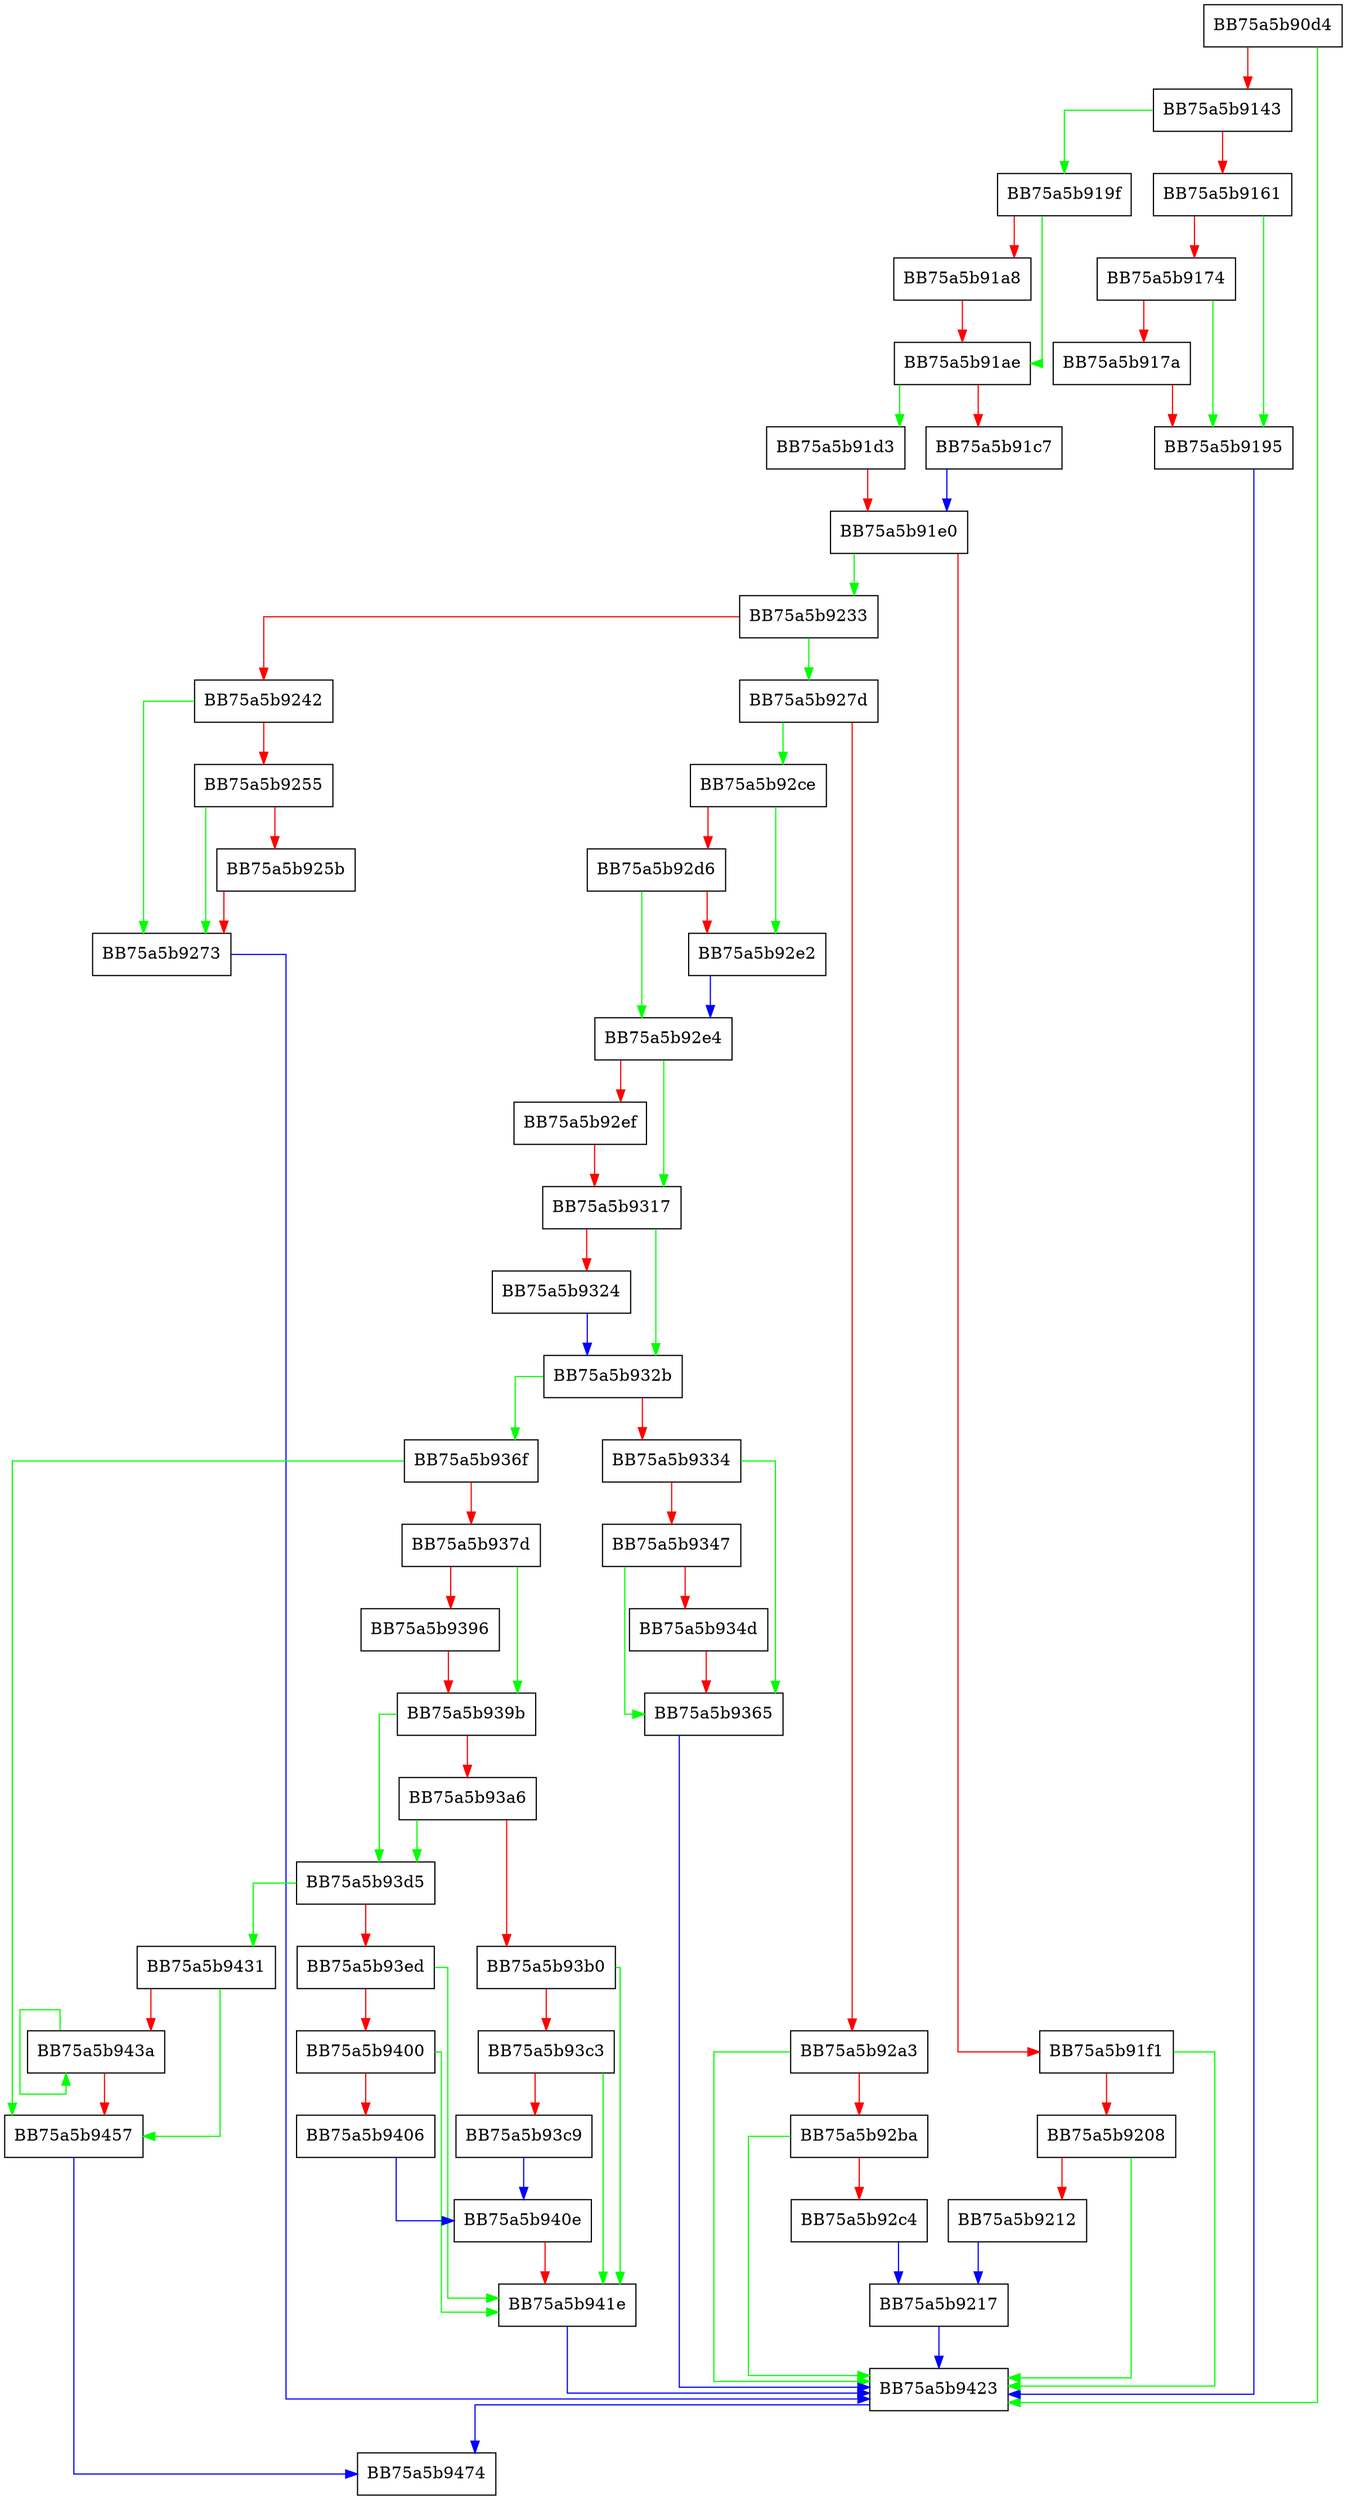 digraph preload_database {
  node [shape="box"];
  graph [splines=ortho];
  BB75a5b90d4 -> BB75a5b9423 [color="green"];
  BB75a5b90d4 -> BB75a5b9143 [color="red"];
  BB75a5b9143 -> BB75a5b919f [color="green"];
  BB75a5b9143 -> BB75a5b9161 [color="red"];
  BB75a5b9161 -> BB75a5b9195 [color="green"];
  BB75a5b9161 -> BB75a5b9174 [color="red"];
  BB75a5b9174 -> BB75a5b9195 [color="green"];
  BB75a5b9174 -> BB75a5b917a [color="red"];
  BB75a5b917a -> BB75a5b9195 [color="red"];
  BB75a5b9195 -> BB75a5b9423 [color="blue"];
  BB75a5b919f -> BB75a5b91ae [color="green"];
  BB75a5b919f -> BB75a5b91a8 [color="red"];
  BB75a5b91a8 -> BB75a5b91ae [color="red"];
  BB75a5b91ae -> BB75a5b91d3 [color="green"];
  BB75a5b91ae -> BB75a5b91c7 [color="red"];
  BB75a5b91c7 -> BB75a5b91e0 [color="blue"];
  BB75a5b91d3 -> BB75a5b91e0 [color="red"];
  BB75a5b91e0 -> BB75a5b9233 [color="green"];
  BB75a5b91e0 -> BB75a5b91f1 [color="red"];
  BB75a5b91f1 -> BB75a5b9423 [color="green"];
  BB75a5b91f1 -> BB75a5b9208 [color="red"];
  BB75a5b9208 -> BB75a5b9423 [color="green"];
  BB75a5b9208 -> BB75a5b9212 [color="red"];
  BB75a5b9212 -> BB75a5b9217 [color="blue"];
  BB75a5b9217 -> BB75a5b9423 [color="blue"];
  BB75a5b9233 -> BB75a5b927d [color="green"];
  BB75a5b9233 -> BB75a5b9242 [color="red"];
  BB75a5b9242 -> BB75a5b9273 [color="green"];
  BB75a5b9242 -> BB75a5b9255 [color="red"];
  BB75a5b9255 -> BB75a5b9273 [color="green"];
  BB75a5b9255 -> BB75a5b925b [color="red"];
  BB75a5b925b -> BB75a5b9273 [color="red"];
  BB75a5b9273 -> BB75a5b9423 [color="blue"];
  BB75a5b927d -> BB75a5b92ce [color="green"];
  BB75a5b927d -> BB75a5b92a3 [color="red"];
  BB75a5b92a3 -> BB75a5b9423 [color="green"];
  BB75a5b92a3 -> BB75a5b92ba [color="red"];
  BB75a5b92ba -> BB75a5b9423 [color="green"];
  BB75a5b92ba -> BB75a5b92c4 [color="red"];
  BB75a5b92c4 -> BB75a5b9217 [color="blue"];
  BB75a5b92ce -> BB75a5b92e2 [color="green"];
  BB75a5b92ce -> BB75a5b92d6 [color="red"];
  BB75a5b92d6 -> BB75a5b92e4 [color="green"];
  BB75a5b92d6 -> BB75a5b92e2 [color="red"];
  BB75a5b92e2 -> BB75a5b92e4 [color="blue"];
  BB75a5b92e4 -> BB75a5b9317 [color="green"];
  BB75a5b92e4 -> BB75a5b92ef [color="red"];
  BB75a5b92ef -> BB75a5b9317 [color="red"];
  BB75a5b9317 -> BB75a5b932b [color="green"];
  BB75a5b9317 -> BB75a5b9324 [color="red"];
  BB75a5b9324 -> BB75a5b932b [color="blue"];
  BB75a5b932b -> BB75a5b936f [color="green"];
  BB75a5b932b -> BB75a5b9334 [color="red"];
  BB75a5b9334 -> BB75a5b9365 [color="green"];
  BB75a5b9334 -> BB75a5b9347 [color="red"];
  BB75a5b9347 -> BB75a5b9365 [color="green"];
  BB75a5b9347 -> BB75a5b934d [color="red"];
  BB75a5b934d -> BB75a5b9365 [color="red"];
  BB75a5b9365 -> BB75a5b9423 [color="blue"];
  BB75a5b936f -> BB75a5b9457 [color="green"];
  BB75a5b936f -> BB75a5b937d [color="red"];
  BB75a5b937d -> BB75a5b939b [color="green"];
  BB75a5b937d -> BB75a5b9396 [color="red"];
  BB75a5b9396 -> BB75a5b939b [color="red"];
  BB75a5b939b -> BB75a5b93d5 [color="green"];
  BB75a5b939b -> BB75a5b93a6 [color="red"];
  BB75a5b93a6 -> BB75a5b93d5 [color="green"];
  BB75a5b93a6 -> BB75a5b93b0 [color="red"];
  BB75a5b93b0 -> BB75a5b941e [color="green"];
  BB75a5b93b0 -> BB75a5b93c3 [color="red"];
  BB75a5b93c3 -> BB75a5b941e [color="green"];
  BB75a5b93c3 -> BB75a5b93c9 [color="red"];
  BB75a5b93c9 -> BB75a5b940e [color="blue"];
  BB75a5b93d5 -> BB75a5b9431 [color="green"];
  BB75a5b93d5 -> BB75a5b93ed [color="red"];
  BB75a5b93ed -> BB75a5b941e [color="green"];
  BB75a5b93ed -> BB75a5b9400 [color="red"];
  BB75a5b9400 -> BB75a5b941e [color="green"];
  BB75a5b9400 -> BB75a5b9406 [color="red"];
  BB75a5b9406 -> BB75a5b940e [color="blue"];
  BB75a5b940e -> BB75a5b941e [color="red"];
  BB75a5b941e -> BB75a5b9423 [color="blue"];
  BB75a5b9423 -> BB75a5b9474 [color="blue"];
  BB75a5b9431 -> BB75a5b9457 [color="green"];
  BB75a5b9431 -> BB75a5b943a [color="red"];
  BB75a5b943a -> BB75a5b943a [color="green"];
  BB75a5b943a -> BB75a5b9457 [color="red"];
  BB75a5b9457 -> BB75a5b9474 [color="blue"];
}